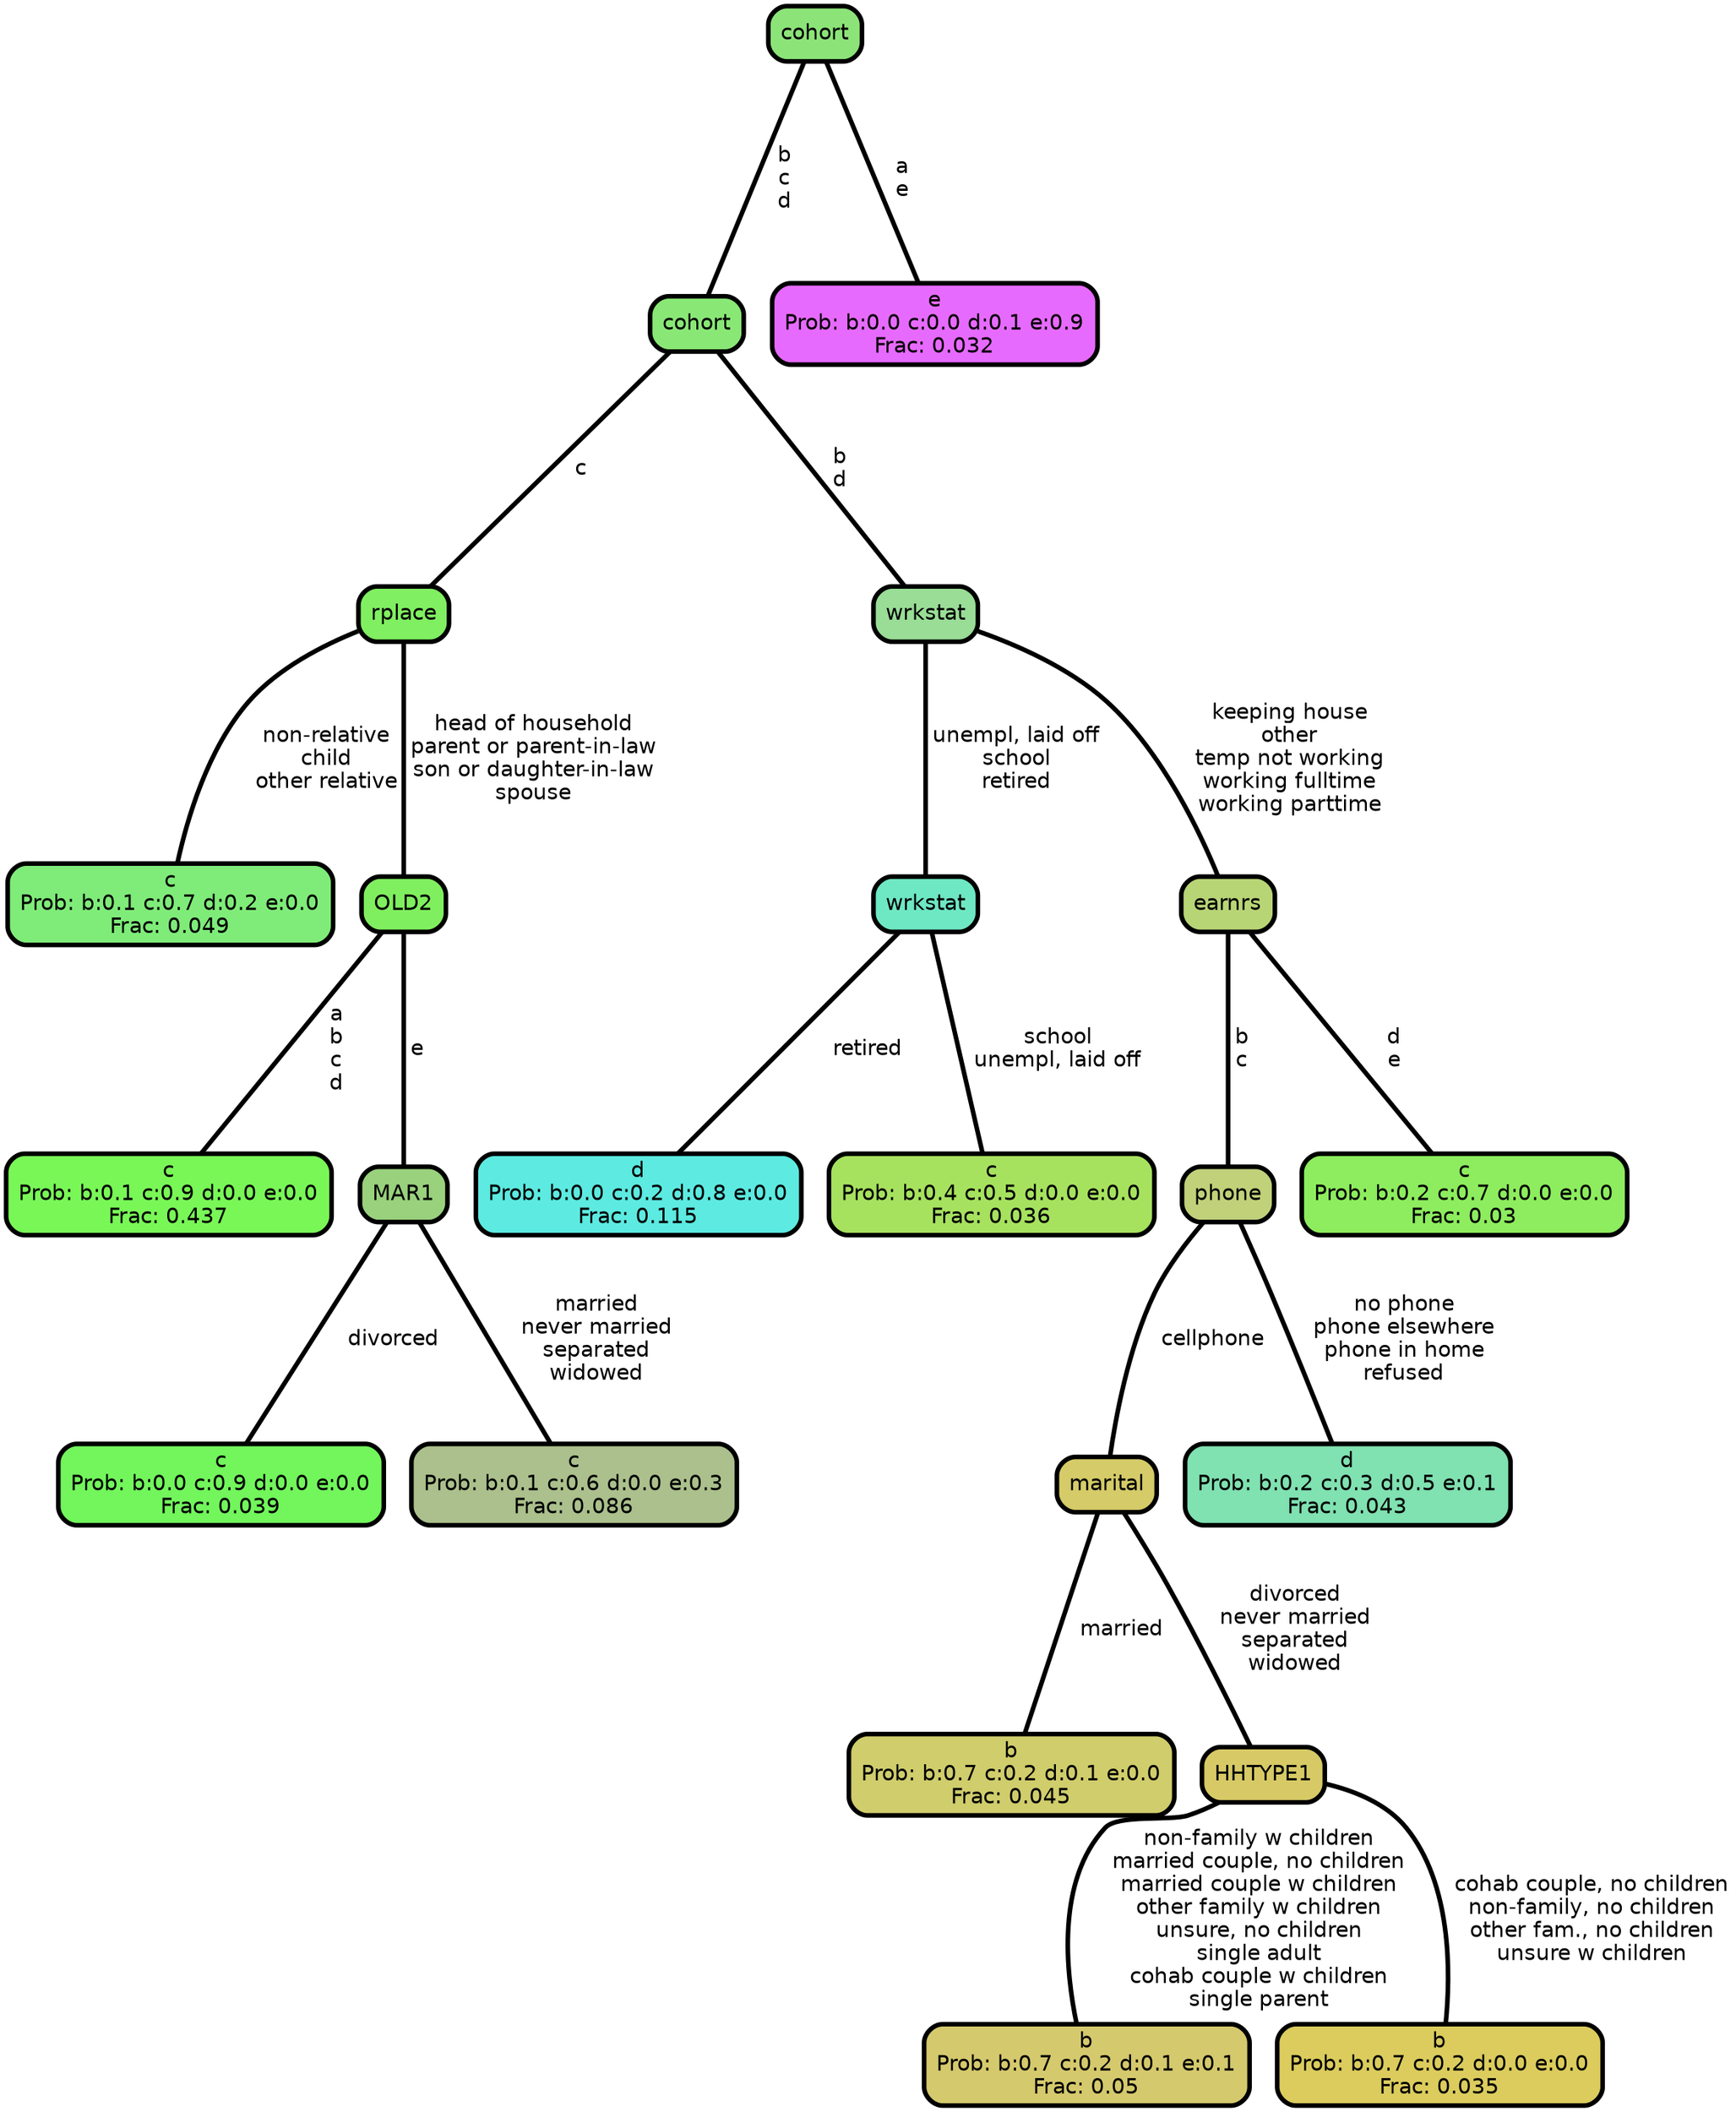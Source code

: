 graph Tree {
node [shape=box, style="filled, rounded",color="black",penwidth="3",fontcolor="black",                 fontname=helvetica] ;
graph [ranksep="0 equally", splines=straight,                 bgcolor=transparent, dpi=200] ;
edge [fontname=helvetica, color=black] ;
0 [label="c
Prob: b:0.1 c:0.7 d:0.2 e:0.0
Frac: 0.049", fillcolor="#7fec79"] ;
1 [label="rplace", fillcolor="#80ef61"] ;
2 [label="c
Prob: b:0.1 c:0.9 d:0.0 e:0.0
Frac: 0.437", fillcolor="#79f757"] ;
3 [label="OLD2", fillcolor="#80ef5f"] ;
4 [label="c
Prob: b:0.0 c:0.9 d:0.0 e:0.0
Frac: 0.039", fillcolor="#72f65c"] ;
5 [label="MAR1", fillcolor="#99d17d"] ;
6 [label="c
Prob: b:0.1 c:0.6 d:0.0 e:0.3
Frac: 0.086", fillcolor="#abc08c"] ;
7 [label="cohort", fillcolor="#89e875"] ;
8 [label="d
Prob: b:0.0 c:0.2 d:0.8 e:0.0
Frac: 0.115", fillcolor="#5ceae1"] ;
9 [label="wrkstat", fillcolor="#6ee8c2"] ;
10 [label="c
Prob: b:0.4 c:0.5 d:0.0 e:0.0
Frac: 0.036", fillcolor="#a7e25f"] ;
11 [label="wrkstat", fillcolor="#99dd96"] ;
12 [label="b
Prob: b:0.7 c:0.2 d:0.1 e:0.0
Frac: 0.045", fillcolor="#d0cd6c"] ;
13 [label="marital", fillcolor="#d5cb68"] ;
14 [label="b
Prob: b:0.7 c:0.2 d:0.1 e:0.1
Frac: 0.05", fillcolor="#d5c96d"] ;
15 [label="HHTYPE1", fillcolor="#d7ca66"] ;
16 [label="b
Prob: b:0.7 c:0.2 d:0.0 e:0.0
Frac: 0.035", fillcolor="#dbcc5d"] ;
17 [label="phone", fillcolor="#c0d17a"] ;
18 [label="d
Prob: b:0.2 c:0.3 d:0.5 e:0.1
Frac: 0.043", fillcolor="#80e1b1"] ;
19 [label="earnrs", fillcolor="#b8d576"] ;
20 [label="c
Prob: b:0.2 c:0.7 d:0.0 e:0.0
Frac: 0.03", fillcolor="#8ded5e"] ;
21 [label="cohort", fillcolor="#8ce479"] ;
22 [label="e
Prob: b:0.0 c:0.0 d:0.1 e:0.9
Frac: 0.032", fillcolor="#e76aff"] ;
1 -- 0 [label=" non-relative\n child\n other relative",penwidth=3] ;
1 -- 3 [label=" head of household\n parent or parent-in-law\n son or daughter-in-law\n spouse",penwidth=3] ;
3 -- 2 [label=" a\n b\n c\n d",penwidth=3] ;
3 -- 5 [label=" e",penwidth=3] ;
5 -- 4 [label=" divorced",penwidth=3] ;
5 -- 6 [label=" married\n never married\n separated\n widowed",penwidth=3] ;
7 -- 1 [label=" c",penwidth=3] ;
7 -- 11 [label=" b\n d",penwidth=3] ;
9 -- 8 [label=" retired",penwidth=3] ;
9 -- 10 [label=" school\n unempl, laid off",penwidth=3] ;
11 -- 9 [label=" unempl, laid off\n school\n retired",penwidth=3] ;
11 -- 19 [label=" keeping house\n other\n temp not working\n working fulltime\n working parttime",penwidth=3] ;
13 -- 12 [label=" married",penwidth=3] ;
13 -- 15 [label=" divorced\n never married\n separated\n widowed",penwidth=3] ;
15 -- 14 [label=" non-family w children\n married couple, no children\n married couple w children\n other family w children\n unsure, no children\n single adult\n cohab couple w children\n single parent",penwidth=3] ;
15 -- 16 [label=" cohab couple, no children\n non-family, no children\n other fam., no children\n unsure w children",penwidth=3] ;
17 -- 13 [label=" cellphone",penwidth=3] ;
17 -- 18 [label=" no phone\n phone elsewhere\n phone in home\n refused",penwidth=3] ;
19 -- 17 [label=" b\n c",penwidth=3] ;
19 -- 20 [label=" d\n e",penwidth=3] ;
21 -- 7 [label=" b\n c\n d",penwidth=3] ;
21 -- 22 [label=" a\n e",penwidth=3] ;
{rank = same;}}